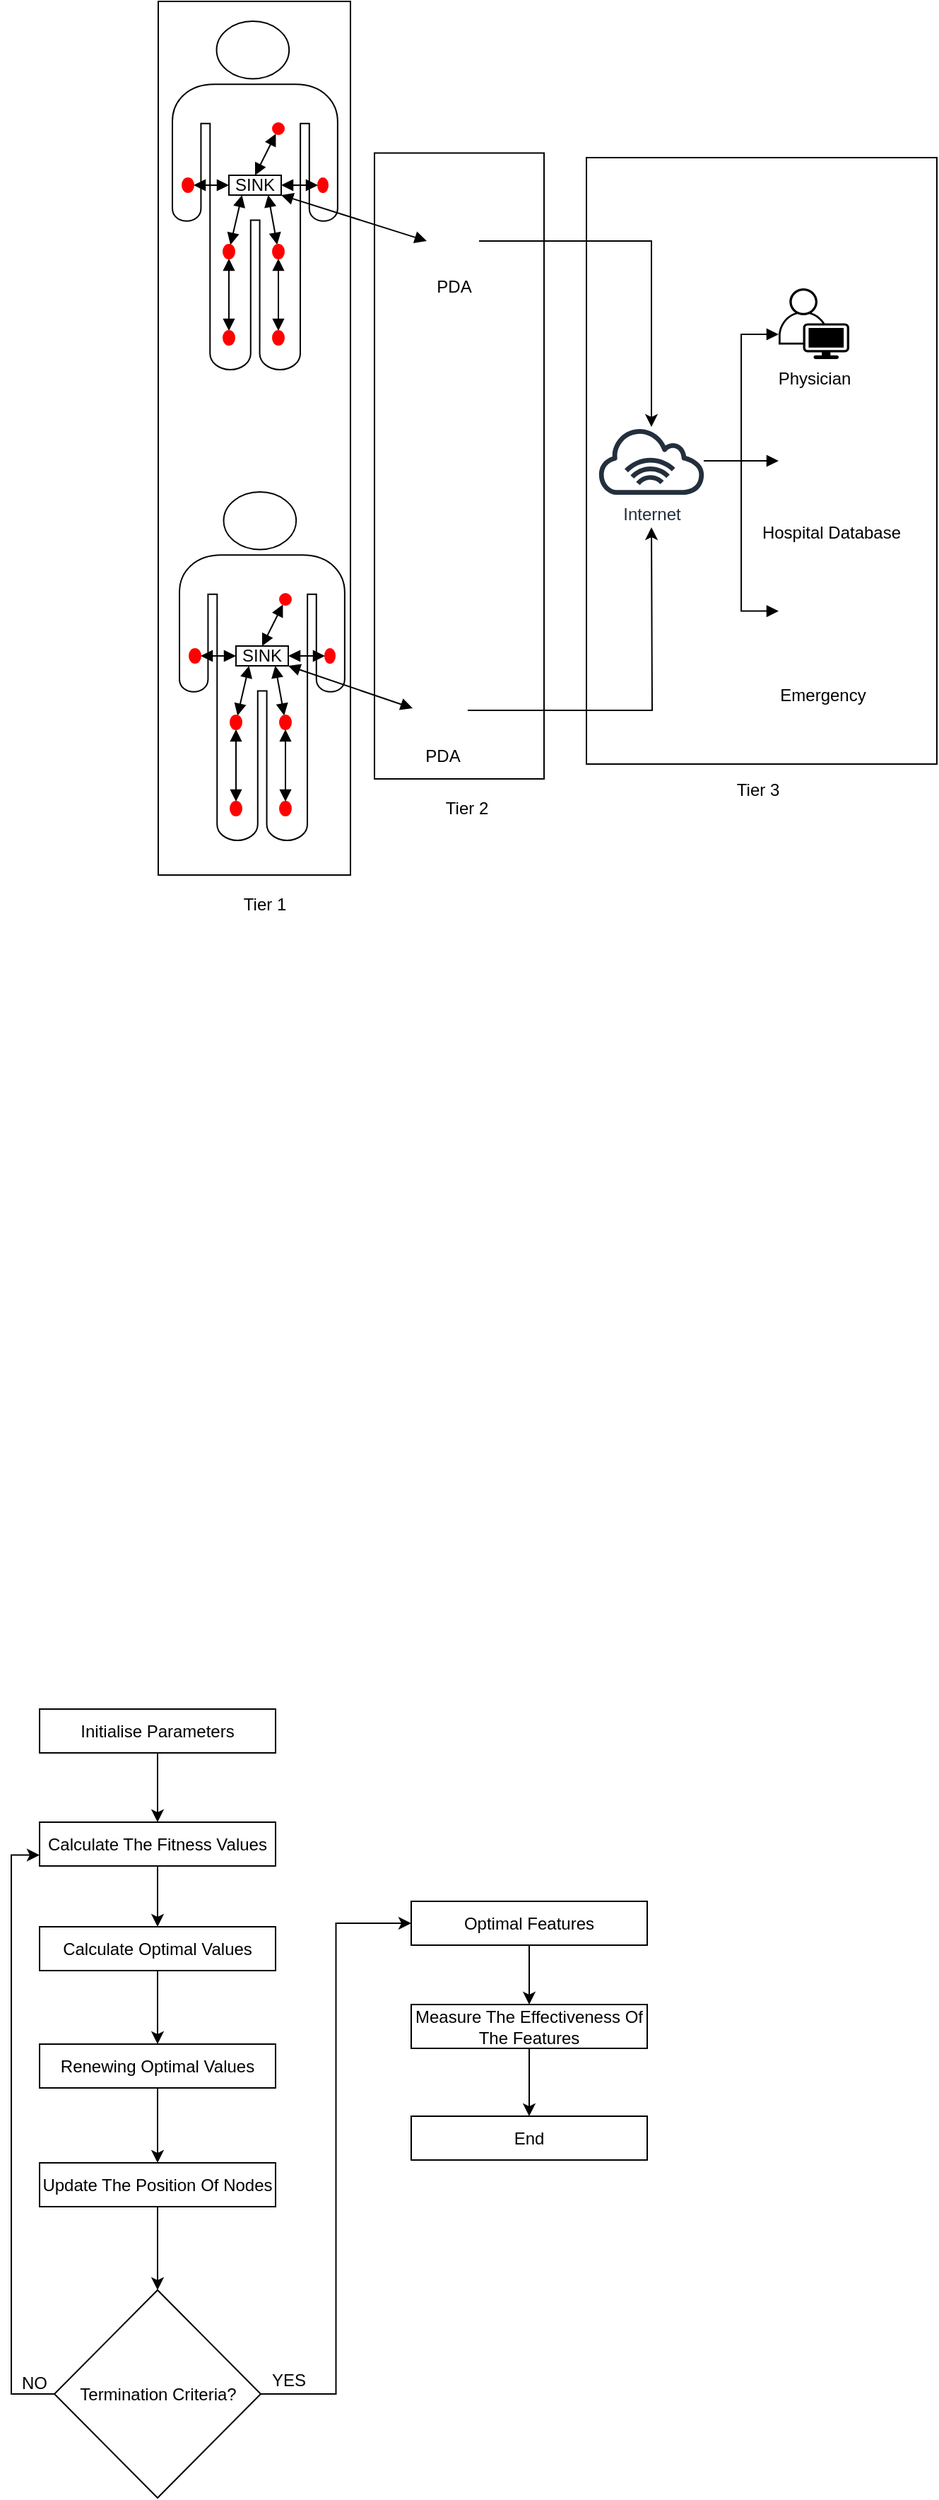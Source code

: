 <mxfile version="21.3.2" type="github">
  <diagram id="KdkBPKrEq4bngwRAP6pD" name="Page-1">
    <mxGraphModel dx="1468" dy="948" grid="0" gridSize="10" guides="1" tooltips="1" connect="1" arrows="1" fold="1" page="1" pageScale="1" pageWidth="827" pageHeight="1169" math="0" shadow="0">
      <root>
        <mxCell id="0" />
        <mxCell id="1" parent="0" />
        <mxCell id="k7LSE9ThYp-WtRExFs---24" value="" style="rounded=0;whiteSpace=wrap;html=1;" vertex="1" parent="1">
          <mxGeometry x="523" y="201.5" width="248" height="429" as="geometry" />
        </mxCell>
        <mxCell id="k7LSE9ThYp-WtRExFs---23" value="" style="rounded=0;whiteSpace=wrap;html=1;" vertex="1" parent="1">
          <mxGeometry x="373" y="198.25" width="120" height="442.75" as="geometry" />
        </mxCell>
        <mxCell id="k7LSE9ThYp-WtRExFs---22" value="" style="rounded=0;whiteSpace=wrap;html=1;" vertex="1" parent="1">
          <mxGeometry x="220" y="91" width="136" height="618" as="geometry" />
        </mxCell>
        <mxCell id="K7mLLM8VNK1RUqNP_vN0-10" value="Physician" style="points=[[0.35,0,0],[0.98,0.51,0],[1,0.71,0],[0.67,1,0],[0,0.795,0],[0,0.65,0]];verticalLabelPosition=bottom;sketch=0;html=1;verticalAlign=top;aspect=fixed;align=center;pointerEvents=1;shape=mxgraph.cisco19.user;fillColor=#000000;strokeColor=none;" parent="1" vertex="1">
          <mxGeometry x="659" y="294" width="50" height="50" as="geometry" />
        </mxCell>
        <mxCell id="K7mLLM8VNK1RUqNP_vN0-57" value="" style="shape=mxgraph.signs.people.man_1;html=1;pointerEvents=1;fillColor=#FFFFFF;strokeColor=default;verticalLabelPosition=bottom;verticalAlign=top;align=center;strokeWidth=1;fillStyle=solid;perimeterSpacing=4;" parent="1" vertex="1">
          <mxGeometry x="230" y="105" width="117" height="246.5" as="geometry" />
        </mxCell>
        <mxCell id="K7mLLM8VNK1RUqNP_vN0-67" style="edgeStyle=none;rounded=0;orthogonalLoop=1;jettySize=auto;html=1;startArrow=block;startFill=1;endArrow=block;endFill=1;entryX=0.5;entryY=1;entryDx=0;entryDy=0;" parent="1" source="K7mLLM8VNK1RUqNP_vN0-43" target="K7mLLM8VNK1RUqNP_vN0-60" edge="1">
          <mxGeometry relative="1" as="geometry">
            <mxPoint x="297" y="272" as="targetPoint" />
          </mxGeometry>
        </mxCell>
        <mxCell id="K7mLLM8VNK1RUqNP_vN0-43" value="" style="ellipse;fillColor=strokeColor;strokeColor=#FF0000;" parent="1" vertex="1">
          <mxGeometry x="301" y="324" width="8" height="10" as="geometry" />
        </mxCell>
        <mxCell id="K7mLLM8VNK1RUqNP_vN0-68" style="edgeStyle=none;rounded=0;orthogonalLoop=1;jettySize=auto;html=1;entryX=0.5;entryY=1;entryDx=0;entryDy=0;startArrow=block;startFill=1;endArrow=block;endFill=1;" parent="1" source="K7mLLM8VNK1RUqNP_vN0-47" target="K7mLLM8VNK1RUqNP_vN0-61" edge="1">
          <mxGeometry relative="1" as="geometry" />
        </mxCell>
        <mxCell id="K7mLLM8VNK1RUqNP_vN0-47" value="" style="ellipse;fillColor=strokeColor;strokeColor=#FF0000;" parent="1" vertex="1">
          <mxGeometry x="266" y="324" width="8" height="10" as="geometry" />
        </mxCell>
        <mxCell id="K7mLLM8VNK1RUqNP_vN0-66" style="edgeStyle=none;rounded=0;orthogonalLoop=1;jettySize=auto;html=1;entryX=0.5;entryY=0;entryDx=0;entryDy=0;startArrow=block;startFill=1;endArrow=block;endFill=1;" parent="1" source="K7mLLM8VNK1RUqNP_vN0-48" target="K7mLLM8VNK1RUqNP_vN0-62" edge="1">
          <mxGeometry relative="1" as="geometry" />
        </mxCell>
        <mxCell id="K7mLLM8VNK1RUqNP_vN0-48" value="" style="ellipse;fillColor=strokeColor;strokeColor=#FF0000;" parent="1" vertex="1">
          <mxGeometry x="301" y="177" width="8" height="8" as="geometry" />
        </mxCell>
        <mxCell id="K7mLLM8VNK1RUqNP_vN0-65" style="edgeStyle=none;rounded=0;orthogonalLoop=1;jettySize=auto;html=1;startArrow=block;startFill=1;endArrow=block;endFill=1;" parent="1" source="K7mLLM8VNK1RUqNP_vN0-49" target="K7mLLM8VNK1RUqNP_vN0-62" edge="1">
          <mxGeometry relative="1" as="geometry" />
        </mxCell>
        <mxCell id="K7mLLM8VNK1RUqNP_vN0-49" value="" style="ellipse;fillColor=strokeColor;strokeColor=#FF0000;" parent="1" vertex="1">
          <mxGeometry x="333" y="216" width="7" height="10" as="geometry" />
        </mxCell>
        <mxCell id="K7mLLM8VNK1RUqNP_vN0-64" style="edgeStyle=none;rounded=0;orthogonalLoop=1;jettySize=auto;html=1;exitX=1;exitY=0.5;exitDx=0;exitDy=0;entryX=0;entryY=0.5;entryDx=0;entryDy=0;startArrow=block;startFill=1;endArrow=block;endFill=1;" parent="1" source="K7mLLM8VNK1RUqNP_vN0-50" target="K7mLLM8VNK1RUqNP_vN0-62" edge="1">
          <mxGeometry relative="1" as="geometry" />
        </mxCell>
        <mxCell id="K7mLLM8VNK1RUqNP_vN0-50" value="" style="ellipse;fillColor=strokeColor;strokeColor=#FF0000;" parent="1" vertex="1">
          <mxGeometry x="237" y="216" width="8" height="10" as="geometry" />
        </mxCell>
        <mxCell id="K7mLLM8VNK1RUqNP_vN0-70" style="edgeStyle=none;rounded=0;orthogonalLoop=1;jettySize=auto;html=1;entryX=0.75;entryY=1;entryDx=0;entryDy=0;startArrow=block;startFill=1;endArrow=block;endFill=1;" parent="1" source="K7mLLM8VNK1RUqNP_vN0-60" target="K7mLLM8VNK1RUqNP_vN0-62" edge="1">
          <mxGeometry relative="1" as="geometry" />
        </mxCell>
        <mxCell id="K7mLLM8VNK1RUqNP_vN0-60" value="" style="ellipse;fillColor=strokeColor;strokeColor=#FF0000;" parent="1" vertex="1">
          <mxGeometry x="301" y="263" width="8" height="10" as="geometry" />
        </mxCell>
        <mxCell id="K7mLLM8VNK1RUqNP_vN0-69" style="edgeStyle=none;rounded=0;orthogonalLoop=1;jettySize=auto;html=1;entryX=0.25;entryY=1;entryDx=0;entryDy=0;startArrow=block;startFill=1;endArrow=block;endFill=1;" parent="1" source="K7mLLM8VNK1RUqNP_vN0-61" target="K7mLLM8VNK1RUqNP_vN0-62" edge="1">
          <mxGeometry relative="1" as="geometry" />
        </mxCell>
        <mxCell id="K7mLLM8VNK1RUqNP_vN0-61" value="" style="ellipse;fillColor=strokeColor;strokeColor=#FF0000;" parent="1" vertex="1">
          <mxGeometry x="266" y="263" width="8" height="10" as="geometry" />
        </mxCell>
        <mxCell id="K7mLLM8VNK1RUqNP_vN0-76" style="rounded=0;orthogonalLoop=1;jettySize=auto;html=1;exitX=1;exitY=1;exitDx=0;exitDy=0;entryX=0;entryY=0.5;entryDx=0;entryDy=0;startArrow=block;startFill=1;endArrow=block;endFill=1;" parent="1" source="K7mLLM8VNK1RUqNP_vN0-62" target="K7mLLM8VNK1RUqNP_vN0-74" edge="1">
          <mxGeometry relative="1" as="geometry" />
        </mxCell>
        <mxCell id="K7mLLM8VNK1RUqNP_vN0-62" value="SINK" style="rounded=0;whiteSpace=wrap;html=1;fillStyle=solid;strokeColor=default;strokeWidth=1;fillColor=#FFFFFF;" parent="1" vertex="1">
          <mxGeometry x="270" y="214" width="37" height="14" as="geometry" />
        </mxCell>
        <mxCell id="k7LSE9ThYp-WtRExFs---20" style="edgeStyle=orthogonalEdgeStyle;rounded=0;orthogonalLoop=1;jettySize=auto;html=1;" edge="1" parent="1" source="K7mLLM8VNK1RUqNP_vN0-74" target="K7mLLM8VNK1RUqNP_vN0-78">
          <mxGeometry relative="1" as="geometry" />
        </mxCell>
        <mxCell id="K7mLLM8VNK1RUqNP_vN0-74" value="PDA" style="shape=image;html=1;verticalAlign=top;verticalLabelPosition=bottom;labelBackgroundColor=#ffffff;imageAspect=0;aspect=fixed;image=https://cdn1.iconfinder.com/data/icons/DarkGlass_Reworked/128x128/devices/pda_black.png;fillStyle=solid;strokeColor=default;strokeWidth=1;fillColor=#000000;" parent="1" vertex="1">
          <mxGeometry x="410" y="242" width="37" height="37" as="geometry" />
        </mxCell>
        <mxCell id="K7mLLM8VNK1RUqNP_vN0-83" style="edgeStyle=orthogonalEdgeStyle;rounded=0;orthogonalLoop=1;jettySize=auto;html=1;entryX=0;entryY=0.65;entryDx=0;entryDy=0;entryPerimeter=0;startArrow=none;startFill=0;endArrow=block;endFill=1;" parent="1" source="K7mLLM8VNK1RUqNP_vN0-78" target="K7mLLM8VNK1RUqNP_vN0-10" edge="1">
          <mxGeometry relative="1" as="geometry" />
        </mxCell>
        <mxCell id="K7mLLM8VNK1RUqNP_vN0-84" style="edgeStyle=orthogonalEdgeStyle;rounded=0;orthogonalLoop=1;jettySize=auto;html=1;startArrow=none;startFill=0;endArrow=block;endFill=1;" parent="1" source="K7mLLM8VNK1RUqNP_vN0-78" target="K7mLLM8VNK1RUqNP_vN0-79" edge="1">
          <mxGeometry relative="1" as="geometry" />
        </mxCell>
        <mxCell id="K7mLLM8VNK1RUqNP_vN0-85" style="edgeStyle=orthogonalEdgeStyle;rounded=0;orthogonalLoop=1;jettySize=auto;html=1;entryX=0;entryY=0.25;entryDx=0;entryDy=0;startArrow=none;startFill=0;endArrow=block;endFill=1;" parent="1" source="K7mLLM8VNK1RUqNP_vN0-78" target="K7mLLM8VNK1RUqNP_vN0-81" edge="1">
          <mxGeometry relative="1" as="geometry" />
        </mxCell>
        <mxCell id="K7mLLM8VNK1RUqNP_vN0-78" value="Internet" style="sketch=0;outlineConnect=0;fontColor=#232F3E;gradientColor=none;fillColor=#232F3D;strokeColor=none;dashed=0;verticalLabelPosition=bottom;verticalAlign=top;align=center;html=1;fontSize=12;fontStyle=0;aspect=fixed;pointerEvents=1;shape=mxgraph.aws4.internet_alt1;fillStyle=solid;strokeWidth=1;" parent="1" vertex="1">
          <mxGeometry x="530" y="392" width="78" height="48" as="geometry" />
        </mxCell>
        <mxCell id="K7mLLM8VNK1RUqNP_vN0-79" value="Hospital Database" style="shape=image;html=1;verticalAlign=top;verticalLabelPosition=bottom;labelBackgroundColor=#ffffff;imageAspect=0;aspect=fixed;image=https://cdn2.iconfinder.com/data/icons/css-vol-2/24/organisation-128.png;fillStyle=solid;strokeColor=default;strokeWidth=1;fillColor=#000000;" parent="1" vertex="1">
          <mxGeometry x="659" y="379" width="74" height="74" as="geometry" />
        </mxCell>
        <mxCell id="K7mLLM8VNK1RUqNP_vN0-81" value="Emergency" style="shape=image;html=1;verticalAlign=top;verticalLabelPosition=bottom;labelBackgroundColor=#ffffff;imageAspect=0;aspect=fixed;image=https://cdn4.iconfinder.com/data/icons/aiga-symbol-signs/612/aiga_first_aid_bg-128.png;fillStyle=solid;strokeColor=default;strokeWidth=1;fillColor=#000000;" parent="1" vertex="1">
          <mxGeometry x="659" y="507" width="61" height="61" as="geometry" />
        </mxCell>
        <mxCell id="6DetATG0JLhXx_KVdzPv-2" value="Tier 2" style="text;html=1;align=center;verticalAlign=middle;resizable=0;points=[];autosize=1;strokeColor=none;fillColor=none;" parent="1" vertex="1">
          <mxGeometry x="414" y="649" width="48" height="26" as="geometry" />
        </mxCell>
        <mxCell id="6DetATG0JLhXx_KVdzPv-3" value="Tier 3" style="text;html=1;align=center;verticalAlign=middle;resizable=0;points=[];autosize=1;strokeColor=none;fillColor=none;" parent="1" vertex="1">
          <mxGeometry x="620" y="636" width="48" height="26" as="geometry" />
        </mxCell>
        <mxCell id="6DetATG0JLhXx_KVdzPv-22" style="edgeStyle=orthogonalEdgeStyle;rounded=0;orthogonalLoop=1;jettySize=auto;html=1;" parent="1" source="6DetATG0JLhXx_KVdzPv-6" target="6DetATG0JLhXx_KVdzPv-8" edge="1">
          <mxGeometry relative="1" as="geometry" />
        </mxCell>
        <mxCell id="6DetATG0JLhXx_KVdzPv-6" value="Optimal Features" style="rounded=0;whiteSpace=wrap;html=1;" parent="1" vertex="1">
          <mxGeometry x="399" y="1435" width="167" height="31" as="geometry" />
        </mxCell>
        <mxCell id="6DetATG0JLhXx_KVdzPv-23" style="edgeStyle=orthogonalEdgeStyle;rounded=0;orthogonalLoop=1;jettySize=auto;html=1;entryX=0.5;entryY=0;entryDx=0;entryDy=0;" parent="1" source="6DetATG0JLhXx_KVdzPv-8" target="6DetATG0JLhXx_KVdzPv-9" edge="1">
          <mxGeometry relative="1" as="geometry" />
        </mxCell>
        <mxCell id="6DetATG0JLhXx_KVdzPv-8" value="Measure The Effectiveness Of The Features" style="rounded=0;whiteSpace=wrap;html=1;" parent="1" vertex="1">
          <mxGeometry x="399" y="1508" width="167" height="31" as="geometry" />
        </mxCell>
        <mxCell id="6DetATG0JLhXx_KVdzPv-9" value="End" style="rounded=0;whiteSpace=wrap;html=1;" parent="1" vertex="1">
          <mxGeometry x="399" y="1587" width="167" height="31" as="geometry" />
        </mxCell>
        <mxCell id="6DetATG0JLhXx_KVdzPv-20" style="edgeStyle=orthogonalEdgeStyle;rounded=0;orthogonalLoop=1;jettySize=auto;html=1;entryX=0.5;entryY=0;entryDx=0;entryDy=0;" parent="1" source="6DetATG0JLhXx_KVdzPv-10" target="6DetATG0JLhXx_KVdzPv-15" edge="1">
          <mxGeometry relative="1" as="geometry" />
        </mxCell>
        <mxCell id="6DetATG0JLhXx_KVdzPv-10" value="Update The Position Of Nodes" style="rounded=0;whiteSpace=wrap;html=1;" parent="1" vertex="1">
          <mxGeometry x="136" y="1620" width="167" height="31" as="geometry" />
        </mxCell>
        <mxCell id="6DetATG0JLhXx_KVdzPv-19" style="edgeStyle=orthogonalEdgeStyle;rounded=0;orthogonalLoop=1;jettySize=auto;html=1;entryX=0.5;entryY=0;entryDx=0;entryDy=0;" parent="1" source="6DetATG0JLhXx_KVdzPv-11" target="6DetATG0JLhXx_KVdzPv-10" edge="1">
          <mxGeometry relative="1" as="geometry" />
        </mxCell>
        <mxCell id="6DetATG0JLhXx_KVdzPv-11" value="Renewing Optimal Values" style="rounded=0;whiteSpace=wrap;html=1;" parent="1" vertex="1">
          <mxGeometry x="136" y="1536" width="167" height="31" as="geometry" />
        </mxCell>
        <mxCell id="6DetATG0JLhXx_KVdzPv-18" style="edgeStyle=orthogonalEdgeStyle;rounded=0;orthogonalLoop=1;jettySize=auto;html=1;entryX=0.5;entryY=0;entryDx=0;entryDy=0;" parent="1" source="6DetATG0JLhXx_KVdzPv-12" target="6DetATG0JLhXx_KVdzPv-11" edge="1">
          <mxGeometry relative="1" as="geometry" />
        </mxCell>
        <mxCell id="6DetATG0JLhXx_KVdzPv-12" value="Calculate Optimal Values" style="rounded=0;whiteSpace=wrap;html=1;" parent="1" vertex="1">
          <mxGeometry x="136" y="1453" width="167" height="31" as="geometry" />
        </mxCell>
        <mxCell id="6DetATG0JLhXx_KVdzPv-17" style="edgeStyle=orthogonalEdgeStyle;rounded=0;orthogonalLoop=1;jettySize=auto;html=1;" parent="1" source="6DetATG0JLhXx_KVdzPv-13" target="6DetATG0JLhXx_KVdzPv-12" edge="1">
          <mxGeometry relative="1" as="geometry" />
        </mxCell>
        <mxCell id="6DetATG0JLhXx_KVdzPv-13" value="Calculate The Fitness Values" style="rounded=0;whiteSpace=wrap;html=1;" parent="1" vertex="1">
          <mxGeometry x="136" y="1379" width="167" height="31" as="geometry" />
        </mxCell>
        <mxCell id="6DetATG0JLhXx_KVdzPv-16" style="edgeStyle=orthogonalEdgeStyle;rounded=0;orthogonalLoop=1;jettySize=auto;html=1;" parent="1" source="6DetATG0JLhXx_KVdzPv-14" target="6DetATG0JLhXx_KVdzPv-13" edge="1">
          <mxGeometry relative="1" as="geometry" />
        </mxCell>
        <mxCell id="6DetATG0JLhXx_KVdzPv-14" value="Initialise Parameters" style="rounded=0;whiteSpace=wrap;html=1;" parent="1" vertex="1">
          <mxGeometry x="136" y="1299" width="167" height="31" as="geometry" />
        </mxCell>
        <mxCell id="6DetATG0JLhXx_KVdzPv-21" style="edgeStyle=orthogonalEdgeStyle;rounded=0;orthogonalLoop=1;jettySize=auto;html=1;entryX=0;entryY=0.5;entryDx=0;entryDy=0;" parent="1" source="6DetATG0JLhXx_KVdzPv-15" target="6DetATG0JLhXx_KVdzPv-6" edge="1">
          <mxGeometry relative="1" as="geometry" />
        </mxCell>
        <mxCell id="e-Th2vYjj82iViit0ePh-1" style="edgeStyle=orthogonalEdgeStyle;rounded=0;orthogonalLoop=1;jettySize=auto;html=1;entryX=0;entryY=0.75;entryDx=0;entryDy=0;" parent="1" source="6DetATG0JLhXx_KVdzPv-15" target="6DetATG0JLhXx_KVdzPv-13" edge="1">
          <mxGeometry relative="1" as="geometry">
            <Array as="points">
              <mxPoint x="116" y="1784" />
              <mxPoint x="116" y="1402" />
            </Array>
          </mxGeometry>
        </mxCell>
        <mxCell id="6DetATG0JLhXx_KVdzPv-15" value="Termination Criteria?" style="rhombus;whiteSpace=wrap;html=1;" parent="1" vertex="1">
          <mxGeometry x="146.5" y="1710" width="146" height="147" as="geometry" />
        </mxCell>
        <mxCell id="e-Th2vYjj82iViit0ePh-3" value="YES" style="text;html=1;align=center;verticalAlign=middle;resizable=0;points=[];autosize=1;strokeColor=none;fillColor=none;" parent="1" vertex="1">
          <mxGeometry x="291" y="1761" width="42" height="26" as="geometry" />
        </mxCell>
        <mxCell id="e-Th2vYjj82iViit0ePh-4" value="NO" style="text;html=1;align=center;verticalAlign=middle;resizable=0;points=[];autosize=1;strokeColor=none;fillColor=none;" parent="1" vertex="1">
          <mxGeometry x="114" y="1763" width="36" height="26" as="geometry" />
        </mxCell>
        <mxCell id="k7LSE9ThYp-WtRExFs---1" value="" style="shape=mxgraph.signs.people.man_1;html=1;pointerEvents=1;fillColor=#FFFFFF;strokeColor=default;verticalLabelPosition=bottom;verticalAlign=top;align=center;strokeWidth=1;fillStyle=solid;perimeterSpacing=4;" vertex="1" parent="1">
          <mxGeometry x="235" y="438" width="117" height="246.5" as="geometry" />
        </mxCell>
        <mxCell id="k7LSE9ThYp-WtRExFs---2" style="edgeStyle=none;rounded=0;orthogonalLoop=1;jettySize=auto;html=1;startArrow=block;startFill=1;endArrow=block;endFill=1;entryX=0.5;entryY=1;entryDx=0;entryDy=0;" edge="1" parent="1" source="k7LSE9ThYp-WtRExFs---3" target="k7LSE9ThYp-WtRExFs---13">
          <mxGeometry relative="1" as="geometry">
            <mxPoint x="302" y="605" as="targetPoint" />
          </mxGeometry>
        </mxCell>
        <mxCell id="k7LSE9ThYp-WtRExFs---3" value="" style="ellipse;fillColor=strokeColor;strokeColor=#FF0000;" vertex="1" parent="1">
          <mxGeometry x="306" y="657" width="8" height="10" as="geometry" />
        </mxCell>
        <mxCell id="k7LSE9ThYp-WtRExFs---4" style="edgeStyle=none;rounded=0;orthogonalLoop=1;jettySize=auto;html=1;entryX=0.5;entryY=1;entryDx=0;entryDy=0;startArrow=block;startFill=1;endArrow=block;endFill=1;" edge="1" parent="1" source="k7LSE9ThYp-WtRExFs---5" target="k7LSE9ThYp-WtRExFs---15">
          <mxGeometry relative="1" as="geometry" />
        </mxCell>
        <mxCell id="k7LSE9ThYp-WtRExFs---5" value="" style="ellipse;fillColor=strokeColor;strokeColor=#FF0000;" vertex="1" parent="1">
          <mxGeometry x="271" y="657" width="8" height="10" as="geometry" />
        </mxCell>
        <mxCell id="k7LSE9ThYp-WtRExFs---6" style="edgeStyle=none;rounded=0;orthogonalLoop=1;jettySize=auto;html=1;entryX=0.5;entryY=0;entryDx=0;entryDy=0;startArrow=block;startFill=1;endArrow=block;endFill=1;" edge="1" parent="1" source="k7LSE9ThYp-WtRExFs---7" target="k7LSE9ThYp-WtRExFs---17">
          <mxGeometry relative="1" as="geometry" />
        </mxCell>
        <mxCell id="k7LSE9ThYp-WtRExFs---7" value="" style="ellipse;fillColor=strokeColor;strokeColor=#FF0000;" vertex="1" parent="1">
          <mxGeometry x="306" y="510" width="8" height="8" as="geometry" />
        </mxCell>
        <mxCell id="k7LSE9ThYp-WtRExFs---8" style="edgeStyle=none;rounded=0;orthogonalLoop=1;jettySize=auto;html=1;startArrow=block;startFill=1;endArrow=block;endFill=1;" edge="1" parent="1" source="k7LSE9ThYp-WtRExFs---9" target="k7LSE9ThYp-WtRExFs---17">
          <mxGeometry relative="1" as="geometry" />
        </mxCell>
        <mxCell id="k7LSE9ThYp-WtRExFs---9" value="" style="ellipse;fillColor=strokeColor;strokeColor=#FF0000;" vertex="1" parent="1">
          <mxGeometry x="338" y="549" width="7" height="10" as="geometry" />
        </mxCell>
        <mxCell id="k7LSE9ThYp-WtRExFs---10" style="edgeStyle=none;rounded=0;orthogonalLoop=1;jettySize=auto;html=1;exitX=1;exitY=0.5;exitDx=0;exitDy=0;entryX=0;entryY=0.5;entryDx=0;entryDy=0;startArrow=block;startFill=1;endArrow=block;endFill=1;" edge="1" parent="1" source="k7LSE9ThYp-WtRExFs---11" target="k7LSE9ThYp-WtRExFs---17">
          <mxGeometry relative="1" as="geometry" />
        </mxCell>
        <mxCell id="k7LSE9ThYp-WtRExFs---11" value="" style="ellipse;fillColor=strokeColor;strokeColor=#FF0000;" vertex="1" parent="1">
          <mxGeometry x="242" y="549" width="8" height="10" as="geometry" />
        </mxCell>
        <mxCell id="k7LSE9ThYp-WtRExFs---12" style="edgeStyle=none;rounded=0;orthogonalLoop=1;jettySize=auto;html=1;entryX=0.75;entryY=1;entryDx=0;entryDy=0;startArrow=block;startFill=1;endArrow=block;endFill=1;" edge="1" parent="1" source="k7LSE9ThYp-WtRExFs---13" target="k7LSE9ThYp-WtRExFs---17">
          <mxGeometry relative="1" as="geometry" />
        </mxCell>
        <mxCell id="k7LSE9ThYp-WtRExFs---13" value="" style="ellipse;fillColor=strokeColor;strokeColor=#FF0000;" vertex="1" parent="1">
          <mxGeometry x="306" y="596" width="8" height="10" as="geometry" />
        </mxCell>
        <mxCell id="k7LSE9ThYp-WtRExFs---14" style="edgeStyle=none;rounded=0;orthogonalLoop=1;jettySize=auto;html=1;entryX=0.25;entryY=1;entryDx=0;entryDy=0;startArrow=block;startFill=1;endArrow=block;endFill=1;" edge="1" parent="1" source="k7LSE9ThYp-WtRExFs---15" target="k7LSE9ThYp-WtRExFs---17">
          <mxGeometry relative="1" as="geometry" />
        </mxCell>
        <mxCell id="k7LSE9ThYp-WtRExFs---15" value="" style="ellipse;fillColor=strokeColor;strokeColor=#FF0000;" vertex="1" parent="1">
          <mxGeometry x="271" y="596" width="8" height="10" as="geometry" />
        </mxCell>
        <mxCell id="k7LSE9ThYp-WtRExFs---16" style="rounded=0;orthogonalLoop=1;jettySize=auto;html=1;exitX=1;exitY=1;exitDx=0;exitDy=0;startArrow=block;startFill=1;endArrow=block;endFill=1;" edge="1" parent="1" source="k7LSE9ThYp-WtRExFs---17">
          <mxGeometry relative="1" as="geometry">
            <mxPoint x="400" y="591" as="targetPoint" />
          </mxGeometry>
        </mxCell>
        <mxCell id="k7LSE9ThYp-WtRExFs---17" value="SINK" style="rounded=0;whiteSpace=wrap;html=1;fillStyle=solid;strokeColor=default;strokeWidth=1;fillColor=#FFFFFF;" vertex="1" parent="1">
          <mxGeometry x="275" y="547" width="37" height="14" as="geometry" />
        </mxCell>
        <mxCell id="k7LSE9ThYp-WtRExFs---18" value="Tier 1" style="text;html=1;align=center;verticalAlign=middle;resizable=0;points=[];autosize=1;strokeColor=none;fillColor=none;" vertex="1" parent="1">
          <mxGeometry x="271" y="717" width="48" height="26" as="geometry" />
        </mxCell>
        <mxCell id="k7LSE9ThYp-WtRExFs---21" style="edgeStyle=orthogonalEdgeStyle;rounded=0;orthogonalLoop=1;jettySize=auto;html=1;" edge="1" parent="1" source="k7LSE9ThYp-WtRExFs---19">
          <mxGeometry relative="1" as="geometry">
            <mxPoint x="569" y="463" as="targetPoint" />
          </mxGeometry>
        </mxCell>
        <mxCell id="k7LSE9ThYp-WtRExFs---19" value="PDA" style="shape=image;html=1;verticalAlign=top;verticalLabelPosition=bottom;labelBackgroundColor=#ffffff;imageAspect=0;aspect=fixed;image=https://cdn1.iconfinder.com/data/icons/DarkGlass_Reworked/128x128/devices/pda_black.png;fillStyle=solid;strokeColor=default;strokeWidth=1;fillColor=#000000;" vertex="1" parent="1">
          <mxGeometry x="402" y="574" width="37" height="37" as="geometry" />
        </mxCell>
      </root>
    </mxGraphModel>
  </diagram>
</mxfile>
